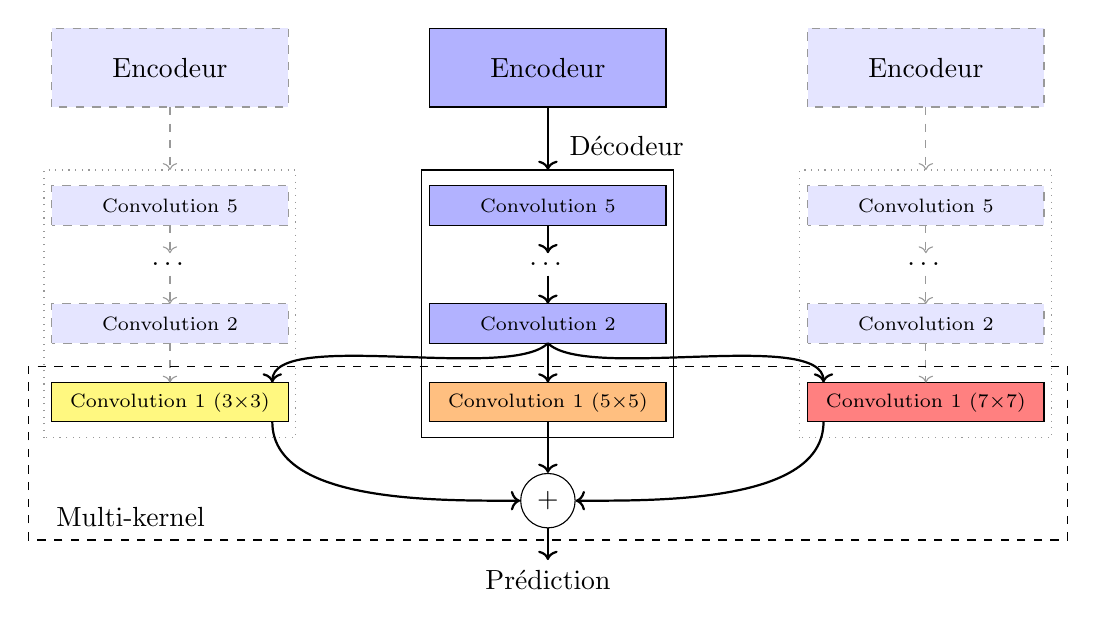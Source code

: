 \begin{tikzpicture}[]
	\def \width {4}

     \def\colblue{blue!30!white};
     \newcommand\convblock[4]{%{x}{y}{texte}{style}
     \fill[#4]  (#1,#2) rectangle node[] {\scriptsize #3} (3+#1, 0.5+#2);
     }

     \fill[draw=black,fill=\colblue]  (-1.5,-0.5) rectangle node[black] {Encodeur} (1.5,0.5);
     \convblock{-1.5}{-2}{Convolution 5}{draw=black,fill=\colblue};
     \node (dots) at (0,-2.5) {\dots};
     \convblock{-1.5}{-3.5}{Convolution 2}{draw=black,fill=\colblue};
     \node at (1, -1) {Décodeur};
     \draw[] (-1.6, -4.7)  rectangle (1.6, -1.3);
     \convblock{-1.5}{-4.5}{Convolution 1 (5$\times$5)}{draw=black,fill=orange!50};
     \draw[thick,->] (0,-0.5) -- (0,-1.3);
     \draw[thick,->] (0, -2) -- (dots.north);
     \draw[thick,->] (dots.south) -- (0,-3);
     \draw[thick,->] (0,-3.5) -- (0, -4);

     \def\leftx{-4.8}
     \fill[draw=black!40,dashed,fill=blue!10]  (-1.5+\leftx,-0.5) rectangle node[black] {Encodeur} (1.5+\leftx,0.5);
     \convblock{-1.5+\leftx}{-2}{Convolution 5}{draw=black!40,fill=blue!10,dashed};
     \node (dots) at (\leftx,-2.5) {\dots};
     \convblock{-1.5+\leftx}{-3.5}{Convolution 2}{draw=black!40,fill=blue!10,dashed};
     \draw[dotted,black!40] (-1.6+\leftx, -4.7) rectangle (1.6+\leftx, -1.3);
     \convblock{-1.5+\leftx}{-4.5}{Convolution 1 (3$\times$3)}{draw=black,fill=yellow!50};
     \draw[->,dashed,black!40] (\leftx,-0.5) -- (\leftx,-1.3);
     \draw[->,dashed,black!40] (\leftx, -2) -- (dots.north);
     \draw[->,dashed,black!40] (dots.south) -- (\leftx,-3.);
     \draw[->,dashed,black!40] (\leftx,-3.5) -- (\leftx, -4);

     \def\leftx{4.8}
     \fill[draw=black!40,dashed,fill=blue!10]  (-1.5+\leftx,-0.5) rectangle node[black] {Encodeur} (1.5+\leftx,0.5);
     \convblock{-1.5+\leftx}{-2}{Convolution 5}{draw=black!40,fill=blue!10,dashed};
     \node (dots) at (\leftx,-2.5) {\dots};
     \convblock{-1.5+\leftx}{-3.5}{Convolution 2}{draw=black!40,fill=blue!10,dashed};
     \draw[dotted,black!40] (-1.6+\leftx, -4.7) rectangle (1.6+\leftx, -1.3);
     \convblock{-1.5+\leftx}{-4.5}{Convolution 1 (7$\times$7)}{draw=black,fill=red!50};
     \draw[->,dashed,black!40] (\leftx,-0.5) -- (\leftx,-1.3);
     \draw[->,dashed,black!40] (\leftx, -2) -- (dots.north);
     \draw[->,dashed,black!40] (dots.south) -- (\leftx,-3.);
     \draw[->,dashed,black!40] (\leftx,-3.5) -- (\leftx, -4);

     \node[draw=black,circle] (+) at (0,-5.5) {+};
     \draw[dashed] (-1.8-\leftx, -6) rectangle (1.8+\leftx, -3.8);

     \draw (0, -3.5) edge[thick,->,out=-45,in=90,looseness=0.5] (3.5,-4);
     \draw (0, -3.5) edge[thick,->,out=225,in=90,looseness=0.5] (-3.5,-4);

     \draw (0, -4.5) edge[thick,->] (+.north);
     \draw (-3.5, -4.5) edge[thick,->,in=180,out=270,looseness=0.8] (+.west);
     \draw (3.5, -4.5) edge[thick,->,in=0,out=270,looseness=0.8] (+.east);

     \node at (-5.3, -5.7) {Multi-kernel};
     \node (out) at (0, -6.5) {Prédiction};
     \draw[thick,->] (+.south) to (out.north);
\end{tikzpicture}
